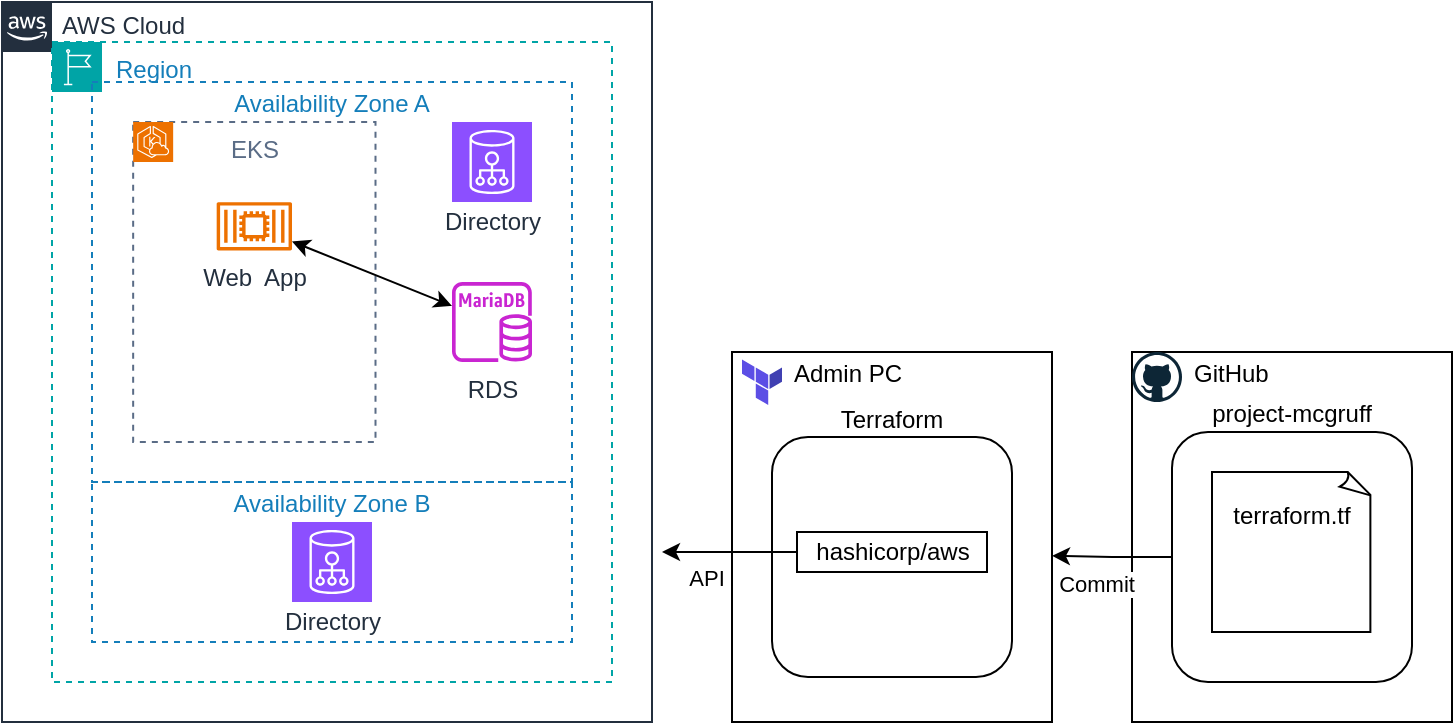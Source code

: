 <mxfile version="24.5.3" type="device">
  <diagram name="Page-1" id="ASzdR2K4lp8sceqfkvw2">
    <mxGraphModel dx="1114" dy="851" grid="1" gridSize="5" guides="1" tooltips="1" connect="1" arrows="1" fold="1" page="1" pageScale="1" pageWidth="850" pageHeight="1100" background="#ffffff" math="0" shadow="0">
      <root>
        <mxCell id="0" />
        <mxCell id="1" parent="0" />
        <mxCell id="iQiyRGZ0toG0-9nE7kbg-16" value="AWS Cloud" style="points=[[0,0],[0.25,0],[0.5,0],[0.75,0],[1,0],[1,0.25],[1,0.5],[1,0.75],[1,1],[0.75,1],[0.5,1],[0.25,1],[0,1],[0,0.75],[0,0.5],[0,0.25]];outlineConnect=0;gradientColor=none;html=1;whiteSpace=wrap;fontSize=12;fontStyle=0;container=1;pointerEvents=0;collapsible=0;recursiveResize=0;shape=mxgraph.aws4.group;grIcon=mxgraph.aws4.group_aws_cloud_alt;strokeColor=#232F3E;fillColor=default;verticalAlign=top;align=left;spacingLeft=30;fontColor=#232F3E;dashed=0;spacing=0;" parent="1" vertex="1">
          <mxGeometry x="35" y="300" width="325" height="360" as="geometry" />
        </mxCell>
        <mxCell id="iQiyRGZ0toG0-9nE7kbg-17" value="Region" style="points=[[0,0],[0.25,0],[0.5,0],[0.75,0],[1,0],[1,0.25],[1,0.5],[1,0.75],[1,1],[0.75,1],[0.5,1],[0.25,1],[0,1],[0,0.75],[0,0.5],[0,0.25]];outlineConnect=0;gradientColor=none;html=1;whiteSpace=wrap;fontSize=12;fontStyle=0;container=1;pointerEvents=0;collapsible=0;recursiveResize=0;shape=mxgraph.aws4.group;grIcon=mxgraph.aws4.group_region;strokeColor=#00A4A6;fillColor=none;verticalAlign=top;align=left;spacingLeft=30;fontColor=#147EBA;dashed=1;" parent="iQiyRGZ0toG0-9nE7kbg-16" vertex="1">
          <mxGeometry x="25" y="20" width="280" height="320" as="geometry" />
        </mxCell>
        <mxCell id="iQiyRGZ0toG0-9nE7kbg-18" value="Availability Zone A" style="fillColor=none;strokeColor=#147EBA;dashed=1;verticalAlign=top;fontStyle=0;fontColor=#147EBA;whiteSpace=wrap;html=1;align=center;spacingTop=-3;" parent="iQiyRGZ0toG0-9nE7kbg-17" vertex="1">
          <mxGeometry x="20" y="20" width="240" height="200" as="geometry" />
        </mxCell>
        <mxCell id="iQiyRGZ0toG0-9nE7kbg-21" value="Directory" style="sketch=0;points=[[0,0,0],[0.25,0,0],[0.5,0,0],[0.75,0,0],[1,0,0],[0,1,0],[0.25,1,0],[0.5,1,0],[0.75,1,0],[1,1,0],[0,0.25,0],[0,0.5,0],[0,0.75,0],[1,0.25,0],[1,0.5,0],[1,0.75,0]];outlineConnect=0;fontColor=#232F3E;fillColor=#8C4FFF;strokeColor=#ffffff;dashed=0;verticalLabelPosition=bottom;verticalAlign=top;align=center;html=1;fontSize=12;fontStyle=0;aspect=fixed;shape=mxgraph.aws4.resourceIcon;resIcon=mxgraph.aws4.cloud_directory;spacingBottom=0;spacingTop=-4;" parent="iQiyRGZ0toG0-9nE7kbg-17" vertex="1">
          <mxGeometry x="200" y="40" width="40" height="40" as="geometry" />
        </mxCell>
        <mxCell id="iQiyRGZ0toG0-9nE7kbg-22" value="Availability Zone B" style="fillColor=none;strokeColor=#147EBA;dashed=1;verticalAlign=top;fontStyle=0;fontColor=#147EBA;whiteSpace=wrap;html=1;align=center;spacingTop=-3;" parent="iQiyRGZ0toG0-9nE7kbg-17" vertex="1">
          <mxGeometry x="20" y="220" width="240" height="80" as="geometry" />
        </mxCell>
        <mxCell id="iQiyRGZ0toG0-9nE7kbg-23" value="Directory" style="sketch=0;points=[[0,0,0],[0.25,0,0],[0.5,0,0],[0.75,0,0],[1,0,0],[0,1,0],[0.25,1,0],[0.5,1,0],[0.75,1,0],[1,1,0],[0,0.25,0],[0,0.5,0],[0,0.75,0],[1,0.25,0],[1,0.5,0],[1,0.75,0]];outlineConnect=0;fontColor=#232F3E;fillColor=#8C4FFF;strokeColor=#ffffff;dashed=0;verticalLabelPosition=bottom;verticalAlign=top;align=center;html=1;fontSize=12;fontStyle=0;aspect=fixed;shape=mxgraph.aws4.resourceIcon;resIcon=mxgraph.aws4.cloud_directory;spacingTop=-4;" parent="iQiyRGZ0toG0-9nE7kbg-17" vertex="1">
          <mxGeometry x="120" y="240" width="40" height="40" as="geometry" />
        </mxCell>
        <mxCell id="iQiyRGZ0toG0-9nE7kbg-25" value="RDS" style="sketch=0;outlineConnect=0;fontColor=#232F3E;gradientColor=none;fillColor=#C925D1;strokeColor=none;dashed=0;verticalLabelPosition=bottom;verticalAlign=top;align=center;html=1;fontSize=12;fontStyle=0;aspect=fixed;pointerEvents=1;shape=mxgraph.aws4.rds_mariadb_instance;" parent="iQiyRGZ0toG0-9nE7kbg-17" vertex="1">
          <mxGeometry x="200" y="120" width="40" height="40" as="geometry" />
        </mxCell>
        <mxCell id="iQiyRGZ0toG0-9nE7kbg-27" value="EKS" style="fillColor=none;strokeColor=#5A6C86;dashed=1;verticalAlign=top;fontStyle=0;fontColor=#5A6C86;whiteSpace=wrap;html=1;align=center;" parent="iQiyRGZ0toG0-9nE7kbg-17" vertex="1">
          <mxGeometry x="40.58" y="40" width="121.17" height="160" as="geometry" />
        </mxCell>
        <mxCell id="iQiyRGZ0toG0-9nE7kbg-28" value="" style="sketch=0;points=[[0,0,0],[0.25,0,0],[0.5,0,0],[0.75,0,0],[1,0,0],[0,1,0],[0.25,1,0],[0.5,1,0],[0.75,1,0],[1,1,0],[0,0.25,0],[0,0.5,0],[0,0.75,0],[1,0.25,0],[1,0.5,0],[1,0.75,0]];outlineConnect=0;fontColor=#232F3E;fillColor=#ED7100;strokeColor=#ffffff;dashed=0;verticalLabelPosition=bottom;verticalAlign=top;align=center;html=1;fontSize=12;fontStyle=0;aspect=fixed;shape=mxgraph.aws4.resourceIcon;resIcon=mxgraph.aws4.eks_cloud;" parent="iQiyRGZ0toG0-9nE7kbg-17" vertex="1">
          <mxGeometry x="40.58" y="40" width="20" height="20" as="geometry" />
        </mxCell>
        <mxCell id="iQiyRGZ0toG0-9nE7kbg-45" style="rounded=0;orthogonalLoop=1;jettySize=auto;html=1;startArrow=classic;startFill=1;" parent="iQiyRGZ0toG0-9nE7kbg-17" source="iQiyRGZ0toG0-9nE7kbg-10" target="iQiyRGZ0toG0-9nE7kbg-25" edge="1">
          <mxGeometry relative="1" as="geometry" />
        </mxCell>
        <mxCell id="iQiyRGZ0toG0-9nE7kbg-10" value="Web&amp;nbsp; App" style="sketch=0;outlineConnect=0;fontColor=#232F3E;gradientColor=none;fillColor=#ED7100;strokeColor=none;dashed=0;verticalLabelPosition=bottom;verticalAlign=top;align=center;html=1;fontSize=12;fontStyle=0;aspect=fixed;pointerEvents=1;shape=mxgraph.aws4.container_2;" parent="iQiyRGZ0toG0-9nE7kbg-17" vertex="1">
          <mxGeometry x="82.34" y="80" width="37.66" height="24.32" as="geometry" />
        </mxCell>
        <mxCell id="iQiyRGZ0toG0-9nE7kbg-35" value="Admin PC" style="rounded=0;whiteSpace=wrap;html=1;align=left;fillColor=default;verticalAlign=top;spacingLeft=29;spacingTop=-3;" parent="1" vertex="1">
          <mxGeometry x="400" y="475" width="160" height="185" as="geometry" />
        </mxCell>
        <mxCell id="iQiyRGZ0toG0-9nE7kbg-89" style="rounded=0;orthogonalLoop=1;jettySize=auto;html=1;targetPerimeterSpacing=0;" parent="1" source="iQiyRGZ0toG0-9nE7kbg-40" edge="1">
          <mxGeometry relative="1" as="geometry">
            <mxPoint x="365" y="575" as="targetPoint" />
          </mxGeometry>
        </mxCell>
        <mxCell id="iQiyRGZ0toG0-9nE7kbg-94" value="API" style="edgeLabel;html=1;align=center;verticalAlign=top;resizable=0;points=[];" parent="iQiyRGZ0toG0-9nE7kbg-89" vertex="1" connectable="0">
          <mxGeometry x="0.341" relative="1" as="geometry">
            <mxPoint as="offset" />
          </mxGeometry>
        </mxCell>
        <mxCell id="iQiyRGZ0toG0-9nE7kbg-40" value="hashicorp/aws" style="rounded=0;whiteSpace=wrap;html=1;" parent="1" vertex="1">
          <mxGeometry x="432.5" y="565" width="95" height="20" as="geometry" />
        </mxCell>
        <mxCell id="iQiyRGZ0toG0-9nE7kbg-38" value="" style="shape=image;html=1;verticalLabelPosition=bottom;verticalAlign=top;imageAspect=1;aspect=fixed;image=data:image/svg+xml,PHN2ZyB4bWxucz0iaHR0cDovL3d3dy53My5vcmcvMjAwMC9zdmciIGZpbGw9Im5vbmUiIHZpZXdCb3g9IjAgMCA2NCA2NCIgaGVpZ2h0PSI4MDBweCIgd2lkdGg9IjgwMHB4Ij48cGF0aCBmaWxsPSIjNDA0MEIyIiBkPSJNMzguMDYgMjYuMTUxdjExLjQ3M0w0OCAzMS44OTFWMjAuNDA2bC05Ljk0IDUuNzQ1eiIvPjxwYXRoIGZpbGw9IiM1QzRFRTUiIGQ9Im0yNy4wMyAyMC40MDYgOS45NCA1Ljc0NXYxMS40NzNsLTkuOTQtNS43NFYyMC40MDd6TTE2IDE0djExLjQ3OWw5Ljk0IDUuNzR2LTExLjQ4TDE2IDE0em0xMS4wMyAzMC42MjQgOS45NCA1Ljc0di0xMS40OGwtOS45NC01LjczOXYxMS40OHoiLz48L3N2Zz4=;" parent="1" vertex="1">
          <mxGeometry x="395" y="470" width="40" height="40" as="geometry" />
        </mxCell>
        <mxCell id="iQiyRGZ0toG0-9nE7kbg-46" value="GitHub" style="rounded=0;whiteSpace=wrap;html=1;align=left;fillColor=default;verticalAlign=top;spacingLeft=29;spacingTop=-3;" parent="1" vertex="1">
          <mxGeometry x="600" y="475" width="160" height="185" as="geometry" />
        </mxCell>
        <mxCell id="iQiyRGZ0toG0-9nE7kbg-47" value="" style="dashed=0;outlineConnect=0;html=1;align=center;labelPosition=center;verticalLabelPosition=bottom;verticalAlign=top;shape=mxgraph.weblogos.github" parent="1" vertex="1">
          <mxGeometry x="600" y="475" width="25" height="25" as="geometry" />
        </mxCell>
        <mxCell id="iQiyRGZ0toG0-9nE7kbg-49" value="project-mcgruff" style="rounded=1;whiteSpace=wrap;html=1;labelPosition=center;verticalLabelPosition=top;align=center;verticalAlign=bottom;fillColor=none;" parent="1" vertex="1">
          <mxGeometry x="620" y="515" width="120" height="125" as="geometry" />
        </mxCell>
        <mxCell id="iQiyRGZ0toG0-9nE7kbg-53" value="terraform.tf" style="whiteSpace=wrap;html=1;shape=mxgraph.basic.document;verticalAlign=top;spacingTop=8;" parent="1" vertex="1">
          <mxGeometry x="640" y="535" width="80" height="80" as="geometry" />
        </mxCell>
        <mxCell id="iQiyRGZ0toG0-9nE7kbg-90" style="edgeStyle=orthogonalEdgeStyle;rounded=0;orthogonalLoop=1;jettySize=auto;html=1;entryX=1;entryY=0.551;entryDx=0;entryDy=0;entryPerimeter=0;align=center;" parent="1" source="iQiyRGZ0toG0-9nE7kbg-49" target="iQiyRGZ0toG0-9nE7kbg-35" edge="1">
          <mxGeometry relative="1" as="geometry" />
        </mxCell>
        <mxCell id="iQiyRGZ0toG0-9nE7kbg-93" value="Commit" style="edgeLabel;html=1;align=center;verticalAlign=top;resizable=0;points=[];" parent="iQiyRGZ0toG0-9nE7kbg-90" vertex="1" connectable="0">
          <mxGeometry x="0.28" y="1" relative="1" as="geometry">
            <mxPoint as="offset" />
          </mxGeometry>
        </mxCell>
        <mxCell id="iQiyRGZ0toG0-9nE7kbg-85" value="Terraform&lt;br&gt;" style="rounded=1;whiteSpace=wrap;html=1;labelPosition=center;verticalLabelPosition=top;align=center;verticalAlign=bottom;fillColor=none;" parent="1" vertex="1">
          <mxGeometry x="420" y="517.5" width="120" height="120" as="geometry" />
        </mxCell>
      </root>
    </mxGraphModel>
  </diagram>
</mxfile>

